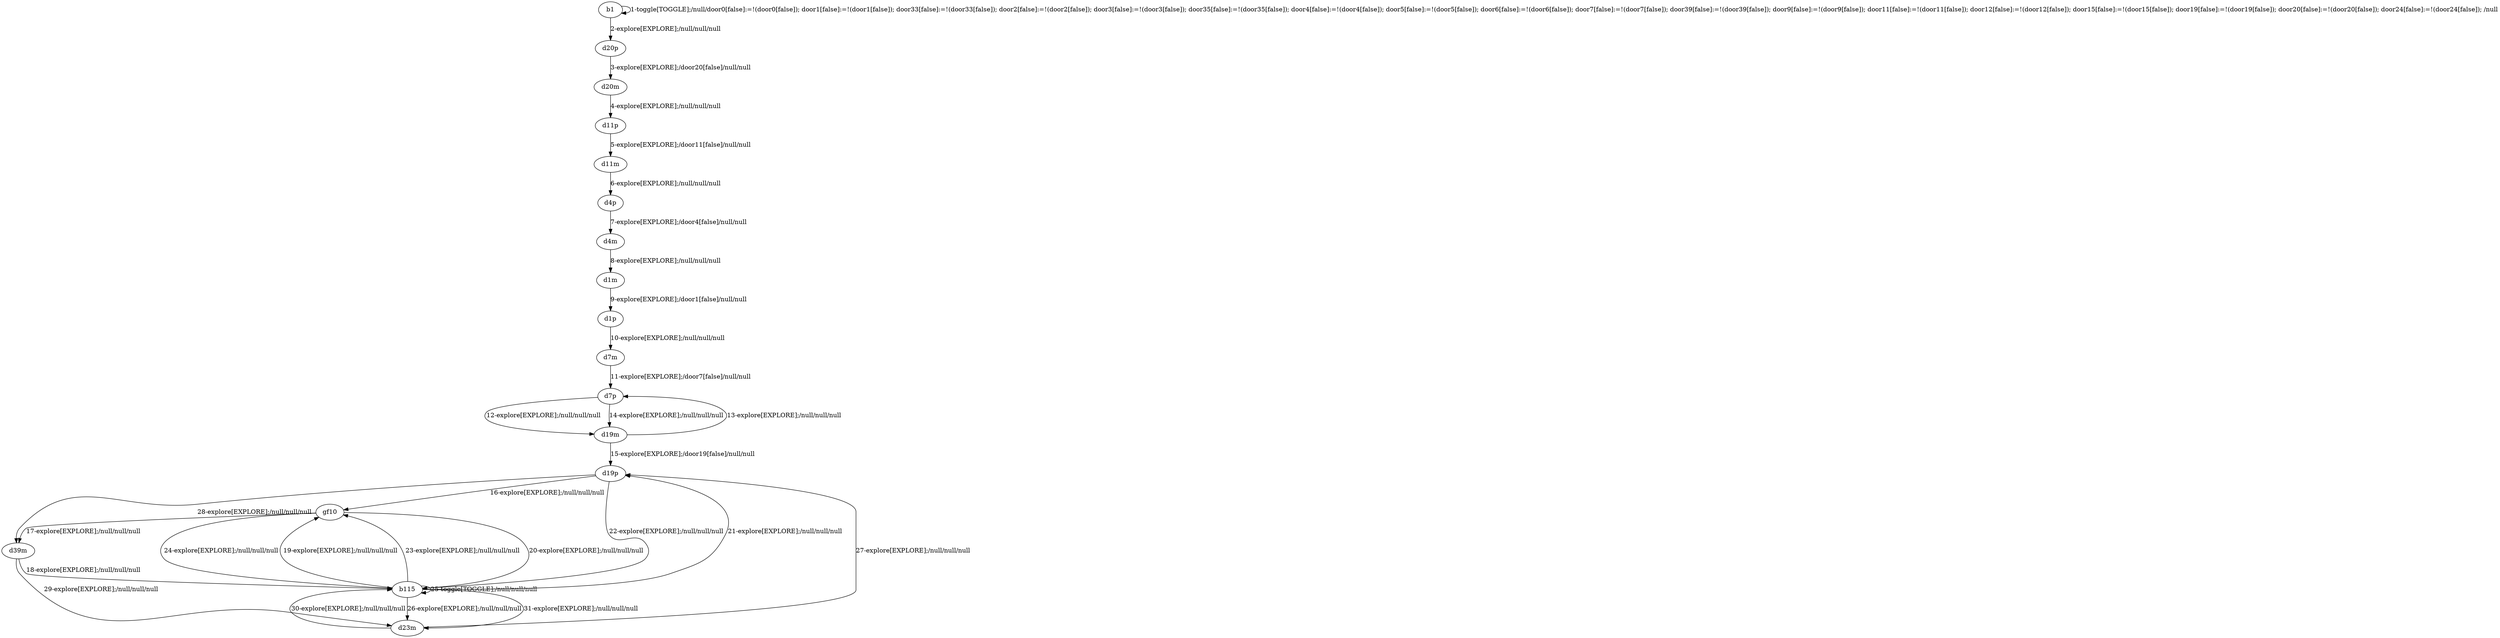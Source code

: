 # Total number of goals covered by this test: 2
# d23m --> d19p
# d39m --> d23m

digraph g {
"b1" -> "b1" [label = "1-toggle[TOGGLE];/null/door0[false]:=!(door0[false]); door1[false]:=!(door1[false]); door33[false]:=!(door33[false]); door2[false]:=!(door2[false]); door3[false]:=!(door3[false]); door35[false]:=!(door35[false]); door4[false]:=!(door4[false]); door5[false]:=!(door5[false]); door6[false]:=!(door6[false]); door7[false]:=!(door7[false]); door39[false]:=!(door39[false]); door9[false]:=!(door9[false]); door11[false]:=!(door11[false]); door12[false]:=!(door12[false]); door15[false]:=!(door15[false]); door19[false]:=!(door19[false]); door20[false]:=!(door20[false]); door24[false]:=!(door24[false]); /null"];
"b1" -> "d20p" [label = "2-explore[EXPLORE];/null/null/null"];
"d20p" -> "d20m" [label = "3-explore[EXPLORE];/door20[false]/null/null"];
"d20m" -> "d11p" [label = "4-explore[EXPLORE];/null/null/null"];
"d11p" -> "d11m" [label = "5-explore[EXPLORE];/door11[false]/null/null"];
"d11m" -> "d4p" [label = "6-explore[EXPLORE];/null/null/null"];
"d4p" -> "d4m" [label = "7-explore[EXPLORE];/door4[false]/null/null"];
"d4m" -> "d1m" [label = "8-explore[EXPLORE];/null/null/null"];
"d1m" -> "d1p" [label = "9-explore[EXPLORE];/door1[false]/null/null"];
"d1p" -> "d7m" [label = "10-explore[EXPLORE];/null/null/null"];
"d7m" -> "d7p" [label = "11-explore[EXPLORE];/door7[false]/null/null"];
"d7p" -> "d19m" [label = "12-explore[EXPLORE];/null/null/null"];
"d19m" -> "d7p" [label = "13-explore[EXPLORE];/null/null/null"];
"d7p" -> "d19m" [label = "14-explore[EXPLORE];/null/null/null"];
"d19m" -> "d19p" [label = "15-explore[EXPLORE];/door19[false]/null/null"];
"d19p" -> "gf10" [label = "16-explore[EXPLORE];/null/null/null"];
"gf10" -> "d39m" [label = "17-explore[EXPLORE];/null/null/null"];
"d39m" -> "b115" [label = "18-explore[EXPLORE];/null/null/null"];
"b115" -> "gf10" [label = "19-explore[EXPLORE];/null/null/null"];
"gf10" -> "b115" [label = "20-explore[EXPLORE];/null/null/null"];
"b115" -> "d19p" [label = "21-explore[EXPLORE];/null/null/null"];
"d19p" -> "b115" [label = "22-explore[EXPLORE];/null/null/null"];
"b115" -> "gf10" [label = "23-explore[EXPLORE];/null/null/null"];
"gf10" -> "b115" [label = "24-explore[EXPLORE];/null/null/null"];
"b115" -> "b115" [label = "25-toggle[TOGGLE];/null/null/null"];
"b115" -> "d23m" [label = "26-explore[EXPLORE];/null/null/null"];
"d23m" -> "d19p" [label = "27-explore[EXPLORE];/null/null/null"];
"d19p" -> "d39m" [label = "28-explore[EXPLORE];/null/null/null"];
"d39m" -> "d23m" [label = "29-explore[EXPLORE];/null/null/null"];
"d23m" -> "b115" [label = "30-explore[EXPLORE];/null/null/null"];
"b115" -> "d23m" [label = "31-explore[EXPLORE];/null/null/null"];
}